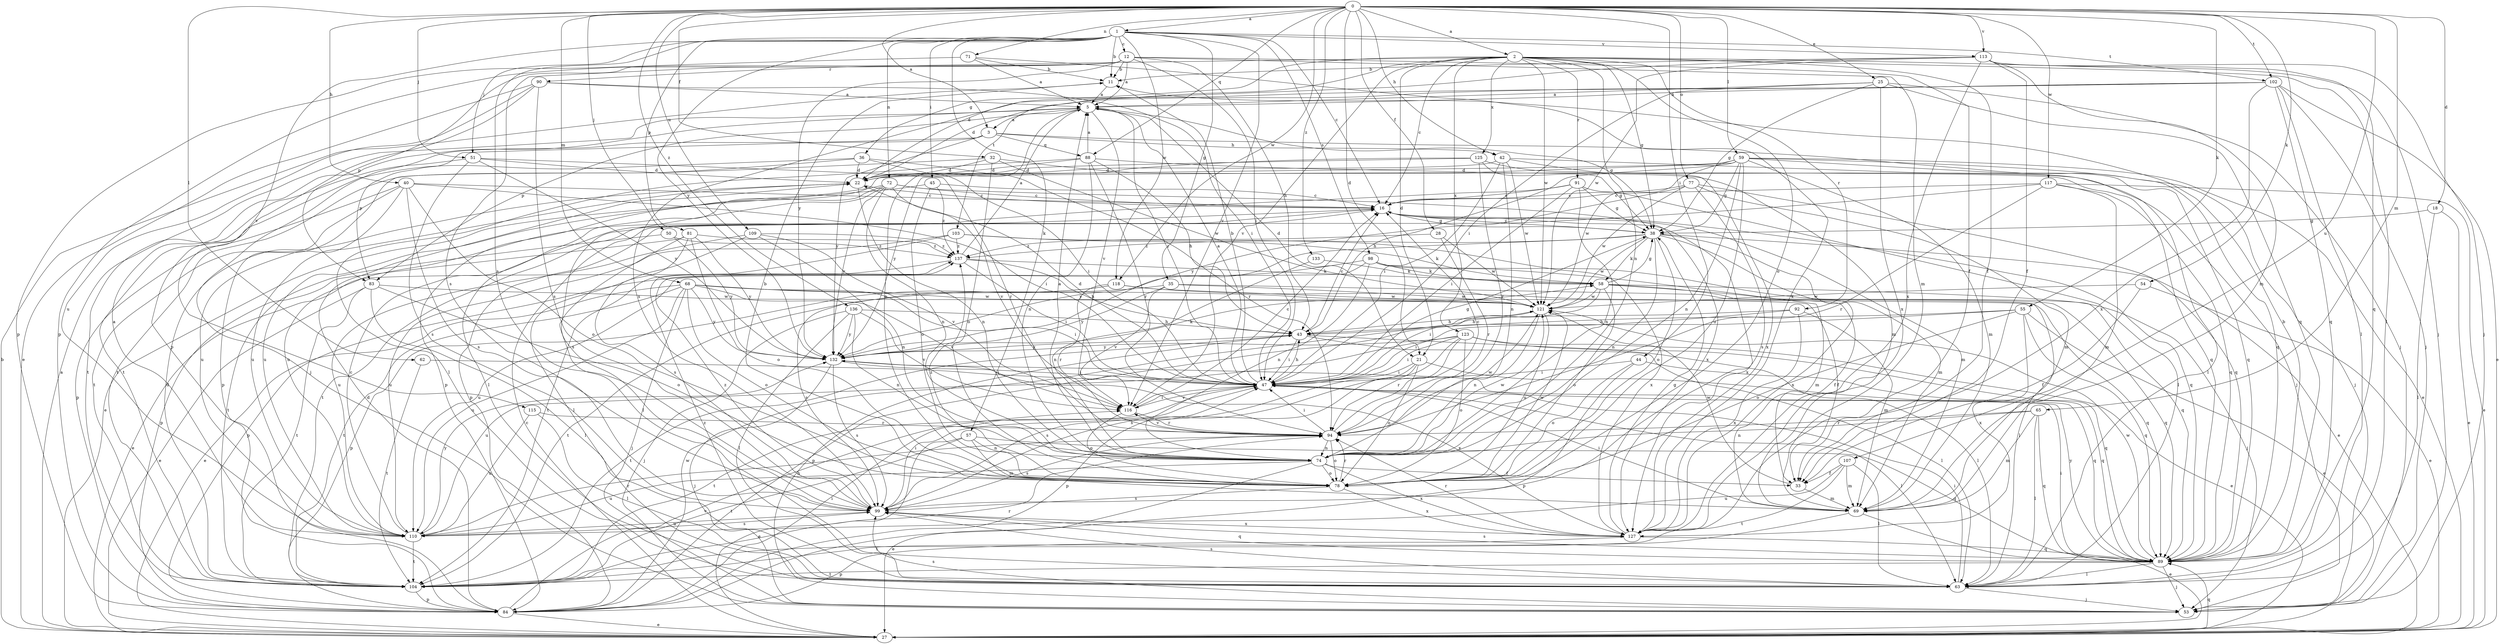 strict digraph  {
0;
1;
2;
3;
5;
11;
12;
16;
18;
21;
22;
25;
27;
28;
32;
33;
35;
36;
38;
40;
42;
43;
44;
45;
47;
50;
51;
53;
54;
55;
57;
58;
59;
62;
63;
65;
68;
69;
71;
72;
74;
77;
78;
81;
83;
84;
88;
89;
90;
91;
92;
94;
98;
99;
102;
103;
104;
107;
109;
110;
113;
115;
116;
117;
118;
121;
123;
125;
127;
132;
133;
136;
137;
0 -> 1  [label=a];
0 -> 2  [label=a];
0 -> 3  [label=a];
0 -> 18  [label=d];
0 -> 21  [label=d];
0 -> 25  [label=e];
0 -> 28  [label=f];
0 -> 32  [label=f];
0 -> 40  [label=h];
0 -> 42  [label=h];
0 -> 44  [label=i];
0 -> 50  [label=j];
0 -> 51  [label=j];
0 -> 54  [label=k];
0 -> 55  [label=k];
0 -> 59  [label=l];
0 -> 62  [label=l];
0 -> 65  [label=m];
0 -> 68  [label=m];
0 -> 71  [label=n];
0 -> 77  [label=o];
0 -> 88  [label=q];
0 -> 102  [label=t];
0 -> 107  [label=u];
0 -> 109  [label=u];
0 -> 113  [label=v];
0 -> 117  [label=w];
0 -> 118  [label=w];
0 -> 133  [label=z];
0 -> 136  [label=z];
1 -> 11  [label=b];
1 -> 12  [label=c];
1 -> 16  [label=c];
1 -> 35  [label=g];
1 -> 45  [label=i];
1 -> 51  [label=j];
1 -> 57  [label=k];
1 -> 72  [label=n];
1 -> 81  [label=p];
1 -> 98  [label=s];
1 -> 99  [label=s];
1 -> 102  [label=t];
1 -> 113  [label=v];
1 -> 115  [label=v];
1 -> 116  [label=v];
1 -> 118  [label=w];
1 -> 132  [label=y];
2 -> 16  [label=c];
2 -> 21  [label=d];
2 -> 33  [label=f];
2 -> 36  [label=g];
2 -> 38  [label=g];
2 -> 53  [label=j];
2 -> 63  [label=l];
2 -> 74  [label=n];
2 -> 78  [label=o];
2 -> 90  [label=r];
2 -> 91  [label=r];
2 -> 92  [label=r];
2 -> 103  [label=t];
2 -> 116  [label=v];
2 -> 121  [label=w];
2 -> 123  [label=x];
2 -> 125  [label=x];
3 -> 42  [label=h];
3 -> 53  [label=j];
3 -> 83  [label=p];
3 -> 88  [label=q];
3 -> 89  [label=q];
3 -> 132  [label=y];
5 -> 3  [label=a];
5 -> 21  [label=d];
5 -> 38  [label=g];
5 -> 47  [label=i];
5 -> 78  [label=o];
5 -> 83  [label=p];
5 -> 116  [label=v];
11 -> 5  [label=a];
12 -> 5  [label=a];
12 -> 11  [label=b];
12 -> 33  [label=f];
12 -> 43  [label=h];
12 -> 47  [label=i];
12 -> 69  [label=m];
12 -> 83  [label=p];
12 -> 84  [label=p];
12 -> 99  [label=s];
12 -> 132  [label=y];
16 -> 38  [label=g];
16 -> 69  [label=m];
16 -> 89  [label=q];
16 -> 104  [label=t];
16 -> 127  [label=x];
18 -> 27  [label=e];
18 -> 38  [label=g];
18 -> 63  [label=l];
21 -> 47  [label=i];
21 -> 78  [label=o];
21 -> 84  [label=p];
21 -> 89  [label=q];
21 -> 99  [label=s];
22 -> 16  [label=c];
22 -> 74  [label=n];
22 -> 110  [label=u];
25 -> 5  [label=a];
25 -> 38  [label=g];
25 -> 47  [label=i];
25 -> 53  [label=j];
25 -> 89  [label=q];
25 -> 127  [label=x];
27 -> 5  [label=a];
27 -> 11  [label=b];
27 -> 16  [label=c];
27 -> 89  [label=q];
28 -> 94  [label=r];
28 -> 121  [label=w];
28 -> 137  [label=z];
32 -> 22  [label=d];
32 -> 78  [label=o];
32 -> 89  [label=q];
32 -> 104  [label=t];
32 -> 121  [label=w];
33 -> 69  [label=m];
33 -> 121  [label=w];
35 -> 33  [label=f];
35 -> 104  [label=t];
35 -> 116  [label=v];
35 -> 121  [label=w];
35 -> 132  [label=y];
36 -> 22  [label=d];
36 -> 47  [label=i];
36 -> 84  [label=p];
36 -> 94  [label=r];
36 -> 104  [label=t];
38 -> 16  [label=c];
38 -> 27  [label=e];
38 -> 58  [label=k];
38 -> 69  [label=m];
38 -> 74  [label=n];
38 -> 78  [label=o];
38 -> 121  [label=w];
38 -> 127  [label=x];
38 -> 132  [label=y];
38 -> 137  [label=z];
40 -> 16  [label=c];
40 -> 47  [label=i];
40 -> 78  [label=o];
40 -> 84  [label=p];
40 -> 99  [label=s];
40 -> 104  [label=t];
40 -> 110  [label=u];
42 -> 22  [label=d];
42 -> 47  [label=i];
42 -> 63  [label=l];
42 -> 74  [label=n];
42 -> 121  [label=w];
42 -> 127  [label=x];
43 -> 16  [label=c];
43 -> 47  [label=i];
43 -> 63  [label=l];
43 -> 89  [label=q];
43 -> 104  [label=t];
43 -> 132  [label=y];
44 -> 47  [label=i];
44 -> 78  [label=o];
44 -> 84  [label=p];
44 -> 89  [label=q];
45 -> 16  [label=c];
45 -> 27  [label=e];
45 -> 78  [label=o];
45 -> 137  [label=z];
47 -> 5  [label=a];
47 -> 11  [label=b];
47 -> 22  [label=d];
47 -> 38  [label=g];
47 -> 43  [label=h];
47 -> 63  [label=l];
47 -> 104  [label=t];
47 -> 116  [label=v];
50 -> 104  [label=t];
50 -> 132  [label=y];
50 -> 137  [label=z];
51 -> 22  [label=d];
51 -> 94  [label=r];
51 -> 99  [label=s];
51 -> 104  [label=t];
51 -> 132  [label=y];
53 -> 43  [label=h];
53 -> 99  [label=s];
54 -> 27  [label=e];
54 -> 33  [label=f];
54 -> 121  [label=w];
55 -> 27  [label=e];
55 -> 43  [label=h];
55 -> 47  [label=i];
55 -> 78  [label=o];
55 -> 89  [label=q];
55 -> 127  [label=x];
57 -> 27  [label=e];
57 -> 69  [label=m];
57 -> 74  [label=n];
57 -> 89  [label=q];
57 -> 104  [label=t];
58 -> 38  [label=g];
58 -> 47  [label=i];
58 -> 53  [label=j];
58 -> 63  [label=l];
58 -> 78  [label=o];
58 -> 89  [label=q];
58 -> 121  [label=w];
59 -> 22  [label=d];
59 -> 27  [label=e];
59 -> 38  [label=g];
59 -> 43  [label=h];
59 -> 53  [label=j];
59 -> 69  [label=m];
59 -> 74  [label=n];
59 -> 78  [label=o];
59 -> 89  [label=q];
59 -> 121  [label=w];
59 -> 132  [label=y];
62 -> 47  [label=i];
62 -> 104  [label=t];
63 -> 47  [label=i];
63 -> 53  [label=j];
63 -> 99  [label=s];
63 -> 137  [label=z];
65 -> 63  [label=l];
65 -> 69  [label=m];
65 -> 74  [label=n];
65 -> 89  [label=q];
65 -> 94  [label=r];
68 -> 27  [label=e];
68 -> 47  [label=i];
68 -> 53  [label=j];
68 -> 78  [label=o];
68 -> 89  [label=q];
68 -> 104  [label=t];
68 -> 110  [label=u];
68 -> 116  [label=v];
68 -> 121  [label=w];
68 -> 132  [label=y];
69 -> 27  [label=e];
69 -> 47  [label=i];
69 -> 104  [label=t];
71 -> 5  [label=a];
71 -> 11  [label=b];
71 -> 84  [label=p];
71 -> 127  [label=x];
72 -> 16  [label=c];
72 -> 63  [label=l];
72 -> 74  [label=n];
72 -> 99  [label=s];
72 -> 110  [label=u];
72 -> 116  [label=v];
72 -> 127  [label=x];
72 -> 132  [label=y];
74 -> 5  [label=a];
74 -> 27  [label=e];
74 -> 33  [label=f];
74 -> 78  [label=o];
74 -> 110  [label=u];
74 -> 121  [label=w];
74 -> 127  [label=x];
77 -> 16  [label=c];
77 -> 69  [label=m];
77 -> 89  [label=q];
77 -> 99  [label=s];
77 -> 121  [label=w];
77 -> 132  [label=y];
78 -> 11  [label=b];
78 -> 94  [label=r];
78 -> 99  [label=s];
78 -> 121  [label=w];
78 -> 127  [label=x];
78 -> 137  [label=z];
81 -> 63  [label=l];
81 -> 78  [label=o];
81 -> 84  [label=p];
81 -> 99  [label=s];
81 -> 132  [label=y];
81 -> 137  [label=z];
83 -> 27  [label=e];
83 -> 63  [label=l];
83 -> 78  [label=o];
83 -> 104  [label=t];
83 -> 121  [label=w];
84 -> 22  [label=d];
84 -> 27  [label=e];
84 -> 47  [label=i];
84 -> 116  [label=v];
84 -> 121  [label=w];
88 -> 5  [label=a];
88 -> 22  [label=d];
88 -> 43  [label=h];
88 -> 63  [label=l];
88 -> 69  [label=m];
88 -> 74  [label=n];
88 -> 94  [label=r];
89 -> 11  [label=b];
89 -> 47  [label=i];
89 -> 53  [label=j];
89 -> 63  [label=l];
89 -> 99  [label=s];
89 -> 104  [label=t];
89 -> 121  [label=w];
89 -> 132  [label=y];
90 -> 5  [label=a];
90 -> 27  [label=e];
90 -> 47  [label=i];
90 -> 84  [label=p];
90 -> 99  [label=s];
90 -> 110  [label=u];
91 -> 16  [label=c];
91 -> 38  [label=g];
91 -> 47  [label=i];
91 -> 63  [label=l];
91 -> 74  [label=n];
91 -> 110  [label=u];
92 -> 43  [label=h];
92 -> 69  [label=m];
92 -> 84  [label=p];
92 -> 127  [label=x];
94 -> 16  [label=c];
94 -> 47  [label=i];
94 -> 74  [label=n];
94 -> 78  [label=o];
94 -> 99  [label=s];
94 -> 116  [label=v];
94 -> 121  [label=w];
98 -> 58  [label=k];
98 -> 69  [label=m];
98 -> 74  [label=n];
98 -> 84  [label=p];
98 -> 89  [label=q];
98 -> 110  [label=u];
99 -> 47  [label=i];
99 -> 89  [label=q];
99 -> 110  [label=u];
99 -> 127  [label=x];
99 -> 137  [label=z];
102 -> 5  [label=a];
102 -> 22  [label=d];
102 -> 27  [label=e];
102 -> 53  [label=j];
102 -> 63  [label=l];
102 -> 89  [label=q];
102 -> 99  [label=s];
102 -> 127  [label=x];
103 -> 58  [label=k];
103 -> 104  [label=t];
103 -> 110  [label=u];
103 -> 127  [label=x];
103 -> 137  [label=z];
104 -> 22  [label=d];
104 -> 84  [label=p];
104 -> 94  [label=r];
107 -> 33  [label=f];
107 -> 63  [label=l];
107 -> 69  [label=m];
107 -> 104  [label=t];
107 -> 110  [label=u];
109 -> 63  [label=l];
109 -> 74  [label=n];
109 -> 110  [label=u];
109 -> 116  [label=v];
109 -> 137  [label=z];
110 -> 5  [label=a];
110 -> 16  [label=c];
110 -> 94  [label=r];
110 -> 99  [label=s];
110 -> 104  [label=t];
110 -> 132  [label=y];
113 -> 11  [label=b];
113 -> 22  [label=d];
113 -> 33  [label=f];
113 -> 53  [label=j];
113 -> 69  [label=m];
113 -> 89  [label=q];
113 -> 121  [label=w];
113 -> 127  [label=x];
115 -> 63  [label=l];
115 -> 94  [label=r];
115 -> 110  [label=u];
116 -> 16  [label=c];
116 -> 47  [label=i];
116 -> 78  [label=o];
116 -> 94  [label=r];
117 -> 16  [label=c];
117 -> 27  [label=e];
117 -> 69  [label=m];
117 -> 84  [label=p];
117 -> 89  [label=q];
117 -> 94  [label=r];
118 -> 33  [label=f];
118 -> 84  [label=p];
118 -> 94  [label=r];
118 -> 99  [label=s];
118 -> 121  [label=w];
121 -> 43  [label=h];
121 -> 74  [label=n];
121 -> 78  [label=o];
123 -> 27  [label=e];
123 -> 47  [label=i];
123 -> 63  [label=l];
123 -> 78  [label=o];
123 -> 94  [label=r];
123 -> 99  [label=s];
123 -> 110  [label=u];
123 -> 132  [label=y];
125 -> 22  [label=d];
125 -> 38  [label=g];
125 -> 53  [label=j];
125 -> 84  [label=p];
125 -> 94  [label=r];
127 -> 38  [label=g];
127 -> 84  [label=p];
127 -> 89  [label=q];
127 -> 94  [label=r];
132 -> 47  [label=i];
132 -> 53  [label=j];
132 -> 58  [label=k];
132 -> 99  [label=s];
132 -> 127  [label=x];
133 -> 58  [label=k];
133 -> 74  [label=n];
136 -> 43  [label=h];
136 -> 53  [label=j];
136 -> 63  [label=l];
136 -> 74  [label=n];
136 -> 116  [label=v];
136 -> 132  [label=y];
137 -> 5  [label=a];
137 -> 27  [label=e];
137 -> 43  [label=h];
137 -> 47  [label=i];
137 -> 58  [label=k];
}
